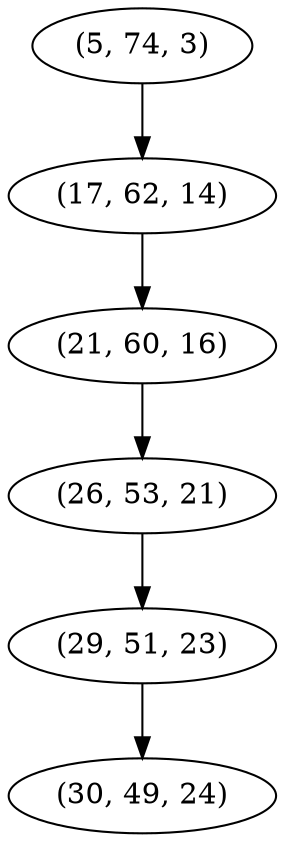 digraph tree {
    "(5, 74, 3)";
    "(17, 62, 14)";
    "(21, 60, 16)";
    "(26, 53, 21)";
    "(29, 51, 23)";
    "(30, 49, 24)";
    "(5, 74, 3)" -> "(17, 62, 14)";
    "(17, 62, 14)" -> "(21, 60, 16)";
    "(21, 60, 16)" -> "(26, 53, 21)";
    "(26, 53, 21)" -> "(29, 51, 23)";
    "(29, 51, 23)" -> "(30, 49, 24)";
}
